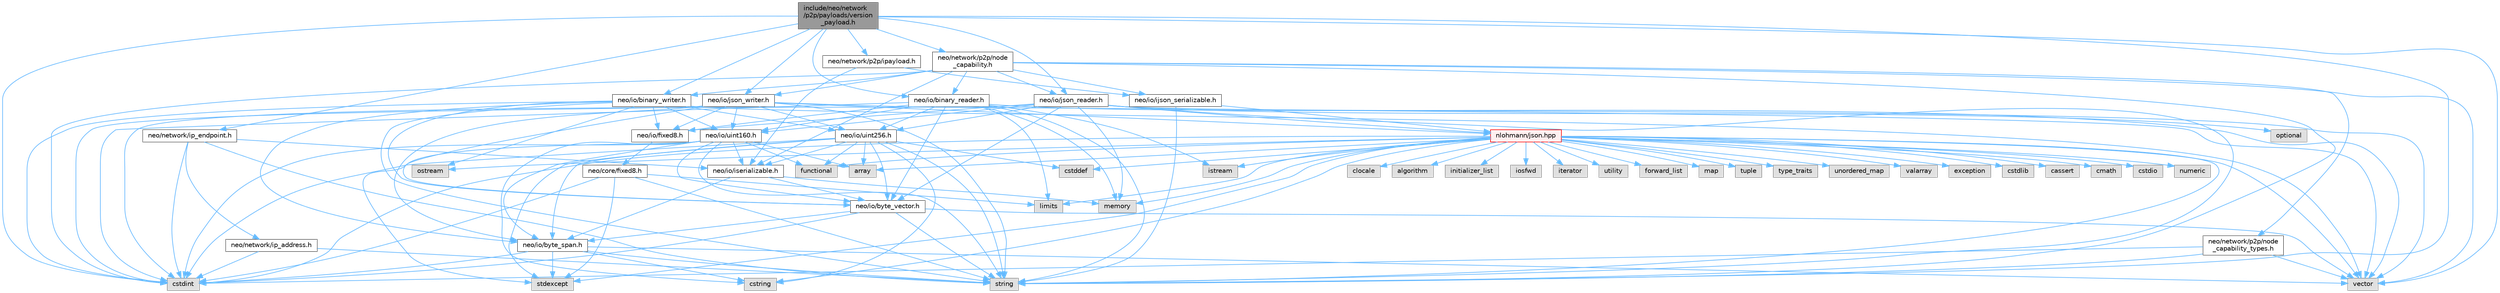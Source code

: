 digraph "include/neo/network/p2p/payloads/version_payload.h"
{
 // LATEX_PDF_SIZE
  bgcolor="transparent";
  edge [fontname=Helvetica,fontsize=10,labelfontname=Helvetica,labelfontsize=10];
  node [fontname=Helvetica,fontsize=10,shape=box,height=0.2,width=0.4];
  Node1 [id="Node000001",label="include/neo/network\l/p2p/payloads/version\l_payload.h",height=0.2,width=0.4,color="gray40", fillcolor="grey60", style="filled", fontcolor="black",tooltip=" "];
  Node1 -> Node2 [id="edge138_Node000001_Node000002",color="steelblue1",style="solid",tooltip=" "];
  Node2 [id="Node000002",label="neo/io/binary_reader.h",height=0.2,width=0.4,color="grey40", fillcolor="white", style="filled",URL="$binary__reader_8h.html",tooltip=" "];
  Node2 -> Node3 [id="edge139_Node000002_Node000003",color="steelblue1",style="solid",tooltip=" "];
  Node3 [id="Node000003",label="neo/io/byte_vector.h",height=0.2,width=0.4,color="grey40", fillcolor="white", style="filled",URL="$io_2byte__vector_8h.html",tooltip=" "];
  Node3 -> Node4 [id="edge140_Node000003_Node000004",color="steelblue1",style="solid",tooltip=" "];
  Node4 [id="Node000004",label="neo/io/byte_span.h",height=0.2,width=0.4,color="grey40", fillcolor="white", style="filled",URL="$io_2byte__span_8h.html",tooltip=" "];
  Node4 -> Node5 [id="edge141_Node000004_Node000005",color="steelblue1",style="solid",tooltip=" "];
  Node5 [id="Node000005",label="cstdint",height=0.2,width=0.4,color="grey60", fillcolor="#E0E0E0", style="filled",tooltip=" "];
  Node4 -> Node6 [id="edge142_Node000004_Node000006",color="steelblue1",style="solid",tooltip=" "];
  Node6 [id="Node000006",label="cstring",height=0.2,width=0.4,color="grey60", fillcolor="#E0E0E0", style="filled",tooltip=" "];
  Node4 -> Node7 [id="edge143_Node000004_Node000007",color="steelblue1",style="solid",tooltip=" "];
  Node7 [id="Node000007",label="stdexcept",height=0.2,width=0.4,color="grey60", fillcolor="#E0E0E0", style="filled",tooltip=" "];
  Node4 -> Node8 [id="edge144_Node000004_Node000008",color="steelblue1",style="solid",tooltip=" "];
  Node8 [id="Node000008",label="string",height=0.2,width=0.4,color="grey60", fillcolor="#E0E0E0", style="filled",tooltip=" "];
  Node4 -> Node9 [id="edge145_Node000004_Node000009",color="steelblue1",style="solid",tooltip=" "];
  Node9 [id="Node000009",label="vector",height=0.2,width=0.4,color="grey60", fillcolor="#E0E0E0", style="filled",tooltip=" "];
  Node3 -> Node5 [id="edge146_Node000003_Node000005",color="steelblue1",style="solid",tooltip=" "];
  Node3 -> Node8 [id="edge147_Node000003_Node000008",color="steelblue1",style="solid",tooltip=" "];
  Node3 -> Node9 [id="edge148_Node000003_Node000009",color="steelblue1",style="solid",tooltip=" "];
  Node2 -> Node10 [id="edge149_Node000002_Node000010",color="steelblue1",style="solid",tooltip=" "];
  Node10 [id="Node000010",label="neo/io/fixed8.h",height=0.2,width=0.4,color="grey40", fillcolor="white", style="filled",URL="$io_2fixed8_8h.html",tooltip=" "];
  Node10 -> Node11 [id="edge150_Node000010_Node000011",color="steelblue1",style="solid",tooltip=" "];
  Node11 [id="Node000011",label="neo/core/fixed8.h",height=0.2,width=0.4,color="grey40", fillcolor="white", style="filled",URL="$core_2fixed8_8h.html",tooltip=" "];
  Node11 -> Node5 [id="edge151_Node000011_Node000005",color="steelblue1",style="solid",tooltip=" "];
  Node11 -> Node12 [id="edge152_Node000011_Node000012",color="steelblue1",style="solid",tooltip=" "];
  Node12 [id="Node000012",label="limits",height=0.2,width=0.4,color="grey60", fillcolor="#E0E0E0", style="filled",tooltip=" "];
  Node11 -> Node7 [id="edge153_Node000011_Node000007",color="steelblue1",style="solid",tooltip=" "];
  Node11 -> Node8 [id="edge154_Node000011_Node000008",color="steelblue1",style="solid",tooltip=" "];
  Node2 -> Node13 [id="edge155_Node000002_Node000013",color="steelblue1",style="solid",tooltip=" "];
  Node13 [id="Node000013",label="neo/io/uint160.h",height=0.2,width=0.4,color="grey40", fillcolor="white", style="filled",URL="$uint160_8h.html",tooltip=" "];
  Node13 -> Node4 [id="edge156_Node000013_Node000004",color="steelblue1",style="solid",tooltip=" "];
  Node13 -> Node3 [id="edge157_Node000013_Node000003",color="steelblue1",style="solid",tooltip=" "];
  Node13 -> Node14 [id="edge158_Node000013_Node000014",color="steelblue1",style="solid",tooltip=" "];
  Node14 [id="Node000014",label="neo/io/iserializable.h",height=0.2,width=0.4,color="grey40", fillcolor="white", style="filled",URL="$iserializable_8h.html",tooltip=" "];
  Node14 -> Node4 [id="edge159_Node000014_Node000004",color="steelblue1",style="solid",tooltip=" "];
  Node14 -> Node3 [id="edge160_Node000014_Node000003",color="steelblue1",style="solid",tooltip=" "];
  Node14 -> Node15 [id="edge161_Node000014_Node000015",color="steelblue1",style="solid",tooltip=" "];
  Node15 [id="Node000015",label="memory",height=0.2,width=0.4,color="grey60", fillcolor="#E0E0E0", style="filled",tooltip=" "];
  Node13 -> Node16 [id="edge162_Node000013_Node000016",color="steelblue1",style="solid",tooltip=" "];
  Node16 [id="Node000016",label="array",height=0.2,width=0.4,color="grey60", fillcolor="#E0E0E0", style="filled",tooltip=" "];
  Node13 -> Node5 [id="edge163_Node000013_Node000005",color="steelblue1",style="solid",tooltip=" "];
  Node13 -> Node6 [id="edge164_Node000013_Node000006",color="steelblue1",style="solid",tooltip=" "];
  Node13 -> Node17 [id="edge165_Node000013_Node000017",color="steelblue1",style="solid",tooltip=" "];
  Node17 [id="Node000017",label="functional",height=0.2,width=0.4,color="grey60", fillcolor="#E0E0E0", style="filled",tooltip=" "];
  Node13 -> Node7 [id="edge166_Node000013_Node000007",color="steelblue1",style="solid",tooltip=" "];
  Node13 -> Node8 [id="edge167_Node000013_Node000008",color="steelblue1",style="solid",tooltip=" "];
  Node2 -> Node18 [id="edge168_Node000002_Node000018",color="steelblue1",style="solid",tooltip=" "];
  Node18 [id="Node000018",label="neo/io/uint256.h",height=0.2,width=0.4,color="grey40", fillcolor="white", style="filled",URL="$uint256_8h.html",tooltip=" "];
  Node18 -> Node4 [id="edge169_Node000018_Node000004",color="steelblue1",style="solid",tooltip=" "];
  Node18 -> Node3 [id="edge170_Node000018_Node000003",color="steelblue1",style="solid",tooltip=" "];
  Node18 -> Node14 [id="edge171_Node000018_Node000014",color="steelblue1",style="solid",tooltip=" "];
  Node18 -> Node16 [id="edge172_Node000018_Node000016",color="steelblue1",style="solid",tooltip=" "];
  Node18 -> Node19 [id="edge173_Node000018_Node000019",color="steelblue1",style="solid",tooltip=" "];
  Node19 [id="Node000019",label="cstddef",height=0.2,width=0.4,color="grey60", fillcolor="#E0E0E0", style="filled",tooltip=" "];
  Node18 -> Node5 [id="edge174_Node000018_Node000005",color="steelblue1",style="solid",tooltip=" "];
  Node18 -> Node6 [id="edge175_Node000018_Node000006",color="steelblue1",style="solid",tooltip=" "];
  Node18 -> Node17 [id="edge176_Node000018_Node000017",color="steelblue1",style="solid",tooltip=" "];
  Node18 -> Node7 [id="edge177_Node000018_Node000007",color="steelblue1",style="solid",tooltip=" "];
  Node18 -> Node8 [id="edge178_Node000018_Node000008",color="steelblue1",style="solid",tooltip=" "];
  Node2 -> Node5 [id="edge179_Node000002_Node000005",color="steelblue1",style="solid",tooltip=" "];
  Node2 -> Node20 [id="edge180_Node000002_Node000020",color="steelblue1",style="solid",tooltip=" "];
  Node20 [id="Node000020",label="istream",height=0.2,width=0.4,color="grey60", fillcolor="#E0E0E0", style="filled",tooltip=" "];
  Node2 -> Node12 [id="edge181_Node000002_Node000012",color="steelblue1",style="solid",tooltip=" "];
  Node2 -> Node15 [id="edge182_Node000002_Node000015",color="steelblue1",style="solid",tooltip=" "];
  Node2 -> Node8 [id="edge183_Node000002_Node000008",color="steelblue1",style="solid",tooltip=" "];
  Node2 -> Node9 [id="edge184_Node000002_Node000009",color="steelblue1",style="solid",tooltip=" "];
  Node1 -> Node21 [id="edge185_Node000001_Node000021",color="steelblue1",style="solid",tooltip=" "];
  Node21 [id="Node000021",label="neo/io/binary_writer.h",height=0.2,width=0.4,color="grey40", fillcolor="white", style="filled",URL="$binary__writer_8h.html",tooltip=" "];
  Node21 -> Node4 [id="edge186_Node000021_Node000004",color="steelblue1",style="solid",tooltip=" "];
  Node21 -> Node3 [id="edge187_Node000021_Node000003",color="steelblue1",style="solid",tooltip=" "];
  Node21 -> Node10 [id="edge188_Node000021_Node000010",color="steelblue1",style="solid",tooltip=" "];
  Node21 -> Node13 [id="edge189_Node000021_Node000013",color="steelblue1",style="solid",tooltip=" "];
  Node21 -> Node18 [id="edge190_Node000021_Node000018",color="steelblue1",style="solid",tooltip=" "];
  Node21 -> Node5 [id="edge191_Node000021_Node000005",color="steelblue1",style="solid",tooltip=" "];
  Node21 -> Node22 [id="edge192_Node000021_Node000022",color="steelblue1",style="solid",tooltip=" "];
  Node22 [id="Node000022",label="ostream",height=0.2,width=0.4,color="grey60", fillcolor="#E0E0E0", style="filled",tooltip=" "];
  Node21 -> Node8 [id="edge193_Node000021_Node000008",color="steelblue1",style="solid",tooltip=" "];
  Node21 -> Node9 [id="edge194_Node000021_Node000009",color="steelblue1",style="solid",tooltip=" "];
  Node1 -> Node23 [id="edge195_Node000001_Node000023",color="steelblue1",style="solid",tooltip=" "];
  Node23 [id="Node000023",label="neo/io/json_reader.h",height=0.2,width=0.4,color="grey40", fillcolor="white", style="filled",URL="$json__reader_8h.html",tooltip=" "];
  Node23 -> Node3 [id="edge196_Node000023_Node000003",color="steelblue1",style="solid",tooltip=" "];
  Node23 -> Node10 [id="edge197_Node000023_Node000010",color="steelblue1",style="solid",tooltip=" "];
  Node23 -> Node13 [id="edge198_Node000023_Node000013",color="steelblue1",style="solid",tooltip=" "];
  Node23 -> Node18 [id="edge199_Node000023_Node000018",color="steelblue1",style="solid",tooltip=" "];
  Node23 -> Node5 [id="edge200_Node000023_Node000005",color="steelblue1",style="solid",tooltip=" "];
  Node23 -> Node15 [id="edge201_Node000023_Node000015",color="steelblue1",style="solid",tooltip=" "];
  Node23 -> Node24 [id="edge202_Node000023_Node000024",color="steelblue1",style="solid",tooltip=" "];
  Node24 [id="Node000024",label="nlohmann/json.hpp",height=0.2,width=0.4,color="red", fillcolor="#FFF0F0", style="filled",URL="$json_8hpp.html",tooltip=" "];
  Node24 -> Node25 [id="edge203_Node000024_Node000025",color="steelblue1",style="solid",tooltip=" "];
  Node25 [id="Node000025",label="algorithm",height=0.2,width=0.4,color="grey60", fillcolor="#E0E0E0", style="filled",tooltip=" "];
  Node24 -> Node19 [id="edge204_Node000024_Node000019",color="steelblue1",style="solid",tooltip=" "];
  Node24 -> Node17 [id="edge205_Node000024_Node000017",color="steelblue1",style="solid",tooltip=" "];
  Node24 -> Node26 [id="edge206_Node000024_Node000026",color="steelblue1",style="solid",tooltip=" "];
  Node26 [id="Node000026",label="initializer_list",height=0.2,width=0.4,color="grey60", fillcolor="#E0E0E0", style="filled",tooltip=" "];
  Node24 -> Node27 [id="edge207_Node000024_Node000027",color="steelblue1",style="solid",tooltip=" "];
  Node27 [id="Node000027",label="iosfwd",height=0.2,width=0.4,color="grey60", fillcolor="#E0E0E0", style="filled",tooltip=" "];
  Node24 -> Node28 [id="edge208_Node000024_Node000028",color="steelblue1",style="solid",tooltip=" "];
  Node28 [id="Node000028",label="iterator",height=0.2,width=0.4,color="grey60", fillcolor="#E0E0E0", style="filled",tooltip=" "];
  Node24 -> Node15 [id="edge209_Node000024_Node000015",color="steelblue1",style="solid",tooltip=" "];
  Node24 -> Node8 [id="edge210_Node000024_Node000008",color="steelblue1",style="solid",tooltip=" "];
  Node24 -> Node29 [id="edge211_Node000024_Node000029",color="steelblue1",style="solid",tooltip=" "];
  Node29 [id="Node000029",label="utility",height=0.2,width=0.4,color="grey60", fillcolor="#E0E0E0", style="filled",tooltip=" "];
  Node24 -> Node9 [id="edge212_Node000024_Node000009",color="steelblue1",style="solid",tooltip=" "];
  Node24 -> Node16 [id="edge213_Node000024_Node000016",color="steelblue1",style="solid",tooltip=" "];
  Node24 -> Node30 [id="edge214_Node000024_Node000030",color="steelblue1",style="solid",tooltip=" "];
  Node30 [id="Node000030",label="forward_list",height=0.2,width=0.4,color="grey60", fillcolor="#E0E0E0", style="filled",tooltip=" "];
  Node24 -> Node31 [id="edge215_Node000024_Node000031",color="steelblue1",style="solid",tooltip=" "];
  Node31 [id="Node000031",label="map",height=0.2,width=0.4,color="grey60", fillcolor="#E0E0E0", style="filled",tooltip=" "];
  Node24 -> Node32 [id="edge216_Node000024_Node000032",color="steelblue1",style="solid",tooltip=" "];
  Node32 [id="Node000032",label="tuple",height=0.2,width=0.4,color="grey60", fillcolor="#E0E0E0", style="filled",tooltip=" "];
  Node24 -> Node33 [id="edge217_Node000024_Node000033",color="steelblue1",style="solid",tooltip=" "];
  Node33 [id="Node000033",label="type_traits",height=0.2,width=0.4,color="grey60", fillcolor="#E0E0E0", style="filled",tooltip=" "];
  Node24 -> Node34 [id="edge218_Node000024_Node000034",color="steelblue1",style="solid",tooltip=" "];
  Node34 [id="Node000034",label="unordered_map",height=0.2,width=0.4,color="grey60", fillcolor="#E0E0E0", style="filled",tooltip=" "];
  Node24 -> Node35 [id="edge219_Node000024_Node000035",color="steelblue1",style="solid",tooltip=" "];
  Node35 [id="Node000035",label="valarray",height=0.2,width=0.4,color="grey60", fillcolor="#E0E0E0", style="filled",tooltip=" "];
  Node24 -> Node36 [id="edge220_Node000024_Node000036",color="steelblue1",style="solid",tooltip=" "];
  Node36 [id="Node000036",label="exception",height=0.2,width=0.4,color="grey60", fillcolor="#E0E0E0", style="filled",tooltip=" "];
  Node24 -> Node7 [id="edge221_Node000024_Node000007",color="steelblue1",style="solid",tooltip=" "];
  Node24 -> Node5 [id="edge222_Node000024_Node000005",color="steelblue1",style="solid",tooltip=" "];
  Node24 -> Node37 [id="edge223_Node000024_Node000037",color="steelblue1",style="solid",tooltip=" "];
  Node37 [id="Node000037",label="cstdlib",height=0.2,width=0.4,color="grey60", fillcolor="#E0E0E0", style="filled",tooltip=" "];
  Node24 -> Node38 [id="edge224_Node000024_Node000038",color="steelblue1",style="solid",tooltip=" "];
  Node38 [id="Node000038",label="cassert",height=0.2,width=0.4,color="grey60", fillcolor="#E0E0E0", style="filled",tooltip=" "];
  Node24 -> Node12 [id="edge225_Node000024_Node000012",color="steelblue1",style="solid",tooltip=" "];
  Node24 -> Node6 [id="edge226_Node000024_Node000006",color="steelblue1",style="solid",tooltip=" "];
  Node24 -> Node39 [id="edge227_Node000024_Node000039",color="steelblue1",style="solid",tooltip=" "];
  Node39 [id="Node000039",label="cmath",height=0.2,width=0.4,color="grey60", fillcolor="#E0E0E0", style="filled",tooltip=" "];
  Node24 -> Node40 [id="edge228_Node000024_Node000040",color="steelblue1",style="solid",tooltip=" "];
  Node40 [id="Node000040",label="cstdio",height=0.2,width=0.4,color="grey60", fillcolor="#E0E0E0", style="filled",tooltip=" "];
  Node24 -> Node41 [id="edge229_Node000024_Node000041",color="steelblue1",style="solid",tooltip=" "];
  Node41 [id="Node000041",label="numeric",height=0.2,width=0.4,color="grey60", fillcolor="#E0E0E0", style="filled",tooltip=" "];
  Node24 -> Node20 [id="edge230_Node000024_Node000020",color="steelblue1",style="solid",tooltip=" "];
  Node24 -> Node42 [id="edge231_Node000024_Node000042",color="steelblue1",style="solid",tooltip=" "];
  Node42 [id="Node000042",label="clocale",height=0.2,width=0.4,color="grey60", fillcolor="#E0E0E0", style="filled",tooltip=" "];
  Node24 -> Node22 [id="edge232_Node000024_Node000022",color="steelblue1",style="solid",tooltip=" "];
  Node23 -> Node47 [id="edge233_Node000023_Node000047",color="steelblue1",style="solid",tooltip=" "];
  Node47 [id="Node000047",label="optional",height=0.2,width=0.4,color="grey60", fillcolor="#E0E0E0", style="filled",tooltip=" "];
  Node23 -> Node8 [id="edge234_Node000023_Node000008",color="steelblue1",style="solid",tooltip=" "];
  Node23 -> Node9 [id="edge235_Node000023_Node000009",color="steelblue1",style="solid",tooltip=" "];
  Node1 -> Node48 [id="edge236_Node000001_Node000048",color="steelblue1",style="solid",tooltip=" "];
  Node48 [id="Node000048",label="neo/io/json_writer.h",height=0.2,width=0.4,color="grey40", fillcolor="white", style="filled",URL="$json__writer_8h.html",tooltip=" "];
  Node48 -> Node4 [id="edge237_Node000048_Node000004",color="steelblue1",style="solid",tooltip=" "];
  Node48 -> Node3 [id="edge238_Node000048_Node000003",color="steelblue1",style="solid",tooltip=" "];
  Node48 -> Node10 [id="edge239_Node000048_Node000010",color="steelblue1",style="solid",tooltip=" "];
  Node48 -> Node13 [id="edge240_Node000048_Node000013",color="steelblue1",style="solid",tooltip=" "];
  Node48 -> Node18 [id="edge241_Node000048_Node000018",color="steelblue1",style="solid",tooltip=" "];
  Node48 -> Node5 [id="edge242_Node000048_Node000005",color="steelblue1",style="solid",tooltip=" "];
  Node48 -> Node24 [id="edge243_Node000048_Node000024",color="steelblue1",style="solid",tooltip=" "];
  Node48 -> Node8 [id="edge244_Node000048_Node000008",color="steelblue1",style="solid",tooltip=" "];
  Node48 -> Node9 [id="edge245_Node000048_Node000009",color="steelblue1",style="solid",tooltip=" "];
  Node1 -> Node49 [id="edge246_Node000001_Node000049",color="steelblue1",style="solid",tooltip=" "];
  Node49 [id="Node000049",label="neo/network/ip_endpoint.h",height=0.2,width=0.4,color="grey40", fillcolor="white", style="filled",URL="$ip__endpoint_8h.html",tooltip=" "];
  Node49 -> Node14 [id="edge247_Node000049_Node000014",color="steelblue1",style="solid",tooltip=" "];
  Node49 -> Node50 [id="edge248_Node000049_Node000050",color="steelblue1",style="solid",tooltip=" "];
  Node50 [id="Node000050",label="neo/network/ip_address.h",height=0.2,width=0.4,color="grey40", fillcolor="white", style="filled",URL="$ip__address_8h.html",tooltip=" "];
  Node50 -> Node5 [id="edge249_Node000050_Node000005",color="steelblue1",style="solid",tooltip=" "];
  Node50 -> Node8 [id="edge250_Node000050_Node000008",color="steelblue1",style="solid",tooltip=" "];
  Node49 -> Node5 [id="edge251_Node000049_Node000005",color="steelblue1",style="solid",tooltip=" "];
  Node49 -> Node8 [id="edge252_Node000049_Node000008",color="steelblue1",style="solid",tooltip=" "];
  Node1 -> Node51 [id="edge253_Node000001_Node000051",color="steelblue1",style="solid",tooltip=" "];
  Node51 [id="Node000051",label="neo/network/p2p/ipayload.h",height=0.2,width=0.4,color="grey40", fillcolor="white", style="filled",URL="$p2p_2ipayload_8h.html",tooltip=" "];
  Node51 -> Node52 [id="edge254_Node000051_Node000052",color="steelblue1",style="solid",tooltip=" "];
  Node52 [id="Node000052",label="neo/io/ijson_serializable.h",height=0.2,width=0.4,color="grey40", fillcolor="white", style="filled",URL="$ijson__serializable_8h.html",tooltip=" "];
  Node52 -> Node24 [id="edge255_Node000052_Node000024",color="steelblue1",style="solid",tooltip=" "];
  Node52 -> Node8 [id="edge256_Node000052_Node000008",color="steelblue1",style="solid",tooltip=" "];
  Node51 -> Node14 [id="edge257_Node000051_Node000014",color="steelblue1",style="solid",tooltip=" "];
  Node1 -> Node53 [id="edge258_Node000001_Node000053",color="steelblue1",style="solid",tooltip=" "];
  Node53 [id="Node000053",label="neo/network/p2p/node\l_capability.h",height=0.2,width=0.4,color="grey40", fillcolor="white", style="filled",URL="$node__capability_8h.html",tooltip=" "];
  Node53 -> Node2 [id="edge259_Node000053_Node000002",color="steelblue1",style="solid",tooltip=" "];
  Node53 -> Node21 [id="edge260_Node000053_Node000021",color="steelblue1",style="solid",tooltip=" "];
  Node53 -> Node52 [id="edge261_Node000053_Node000052",color="steelblue1",style="solid",tooltip=" "];
  Node53 -> Node14 [id="edge262_Node000053_Node000014",color="steelblue1",style="solid",tooltip=" "];
  Node53 -> Node23 [id="edge263_Node000053_Node000023",color="steelblue1",style="solid",tooltip=" "];
  Node53 -> Node48 [id="edge264_Node000053_Node000048",color="steelblue1",style="solid",tooltip=" "];
  Node53 -> Node54 [id="edge265_Node000053_Node000054",color="steelblue1",style="solid",tooltip=" "];
  Node54 [id="Node000054",label="neo/network/p2p/node\l_capability_types.h",height=0.2,width=0.4,color="grey40", fillcolor="white", style="filled",URL="$node__capability__types_8h.html",tooltip=" "];
  Node54 -> Node5 [id="edge266_Node000054_Node000005",color="steelblue1",style="solid",tooltip=" "];
  Node54 -> Node8 [id="edge267_Node000054_Node000008",color="steelblue1",style="solid",tooltip=" "];
  Node54 -> Node9 [id="edge268_Node000054_Node000009",color="steelblue1",style="solid",tooltip=" "];
  Node53 -> Node5 [id="edge269_Node000053_Node000005",color="steelblue1",style="solid",tooltip=" "];
  Node53 -> Node8 [id="edge270_Node000053_Node000008",color="steelblue1",style="solid",tooltip=" "];
  Node53 -> Node9 [id="edge271_Node000053_Node000009",color="steelblue1",style="solid",tooltip=" "];
  Node1 -> Node5 [id="edge272_Node000001_Node000005",color="steelblue1",style="solid",tooltip=" "];
  Node1 -> Node8 [id="edge273_Node000001_Node000008",color="steelblue1",style="solid",tooltip=" "];
  Node1 -> Node9 [id="edge274_Node000001_Node000009",color="steelblue1",style="solid",tooltip=" "];
}
